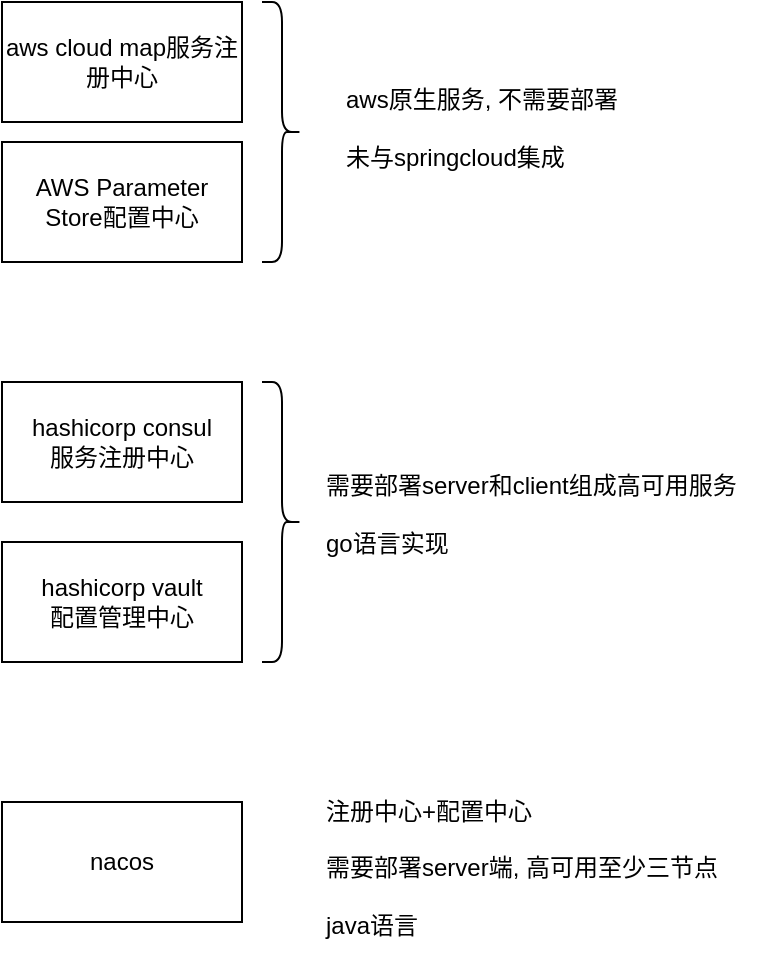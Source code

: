 <mxfile version="20.7.4" type="github">
  <diagram id="nmKlhyjXEk2Ih6iH253c" name="第 1 页">
    <mxGraphModel dx="976" dy="660" grid="1" gridSize="10" guides="1" tooltips="1" connect="1" arrows="1" fold="1" page="1" pageScale="1" pageWidth="827" pageHeight="1169" math="0" shadow="0">
      <root>
        <mxCell id="0" />
        <mxCell id="1" parent="0" />
        <mxCell id="GQdBluO_648FcDcBQcId-1" value="hashicorp vault&lt;br&gt;配置管理中心" style="rounded=0;whiteSpace=wrap;html=1;" parent="1" vertex="1">
          <mxGeometry x="120" y="310" width="120" height="60" as="geometry" />
        </mxCell>
        <mxCell id="GQdBluO_648FcDcBQcId-2" value="hashicorp consul&lt;br&gt;服务注册中心" style="rounded=0;whiteSpace=wrap;html=1;" parent="1" vertex="1">
          <mxGeometry x="120" y="230" width="120" height="60" as="geometry" />
        </mxCell>
        <mxCell id="GQdBluO_648FcDcBQcId-3" value="nacos" style="rounded=0;whiteSpace=wrap;html=1;" parent="1" vertex="1">
          <mxGeometry x="120" y="440" width="120" height="60" as="geometry" />
        </mxCell>
        <mxCell id="GQdBluO_648FcDcBQcId-6" value="aws cloud map服务注册中心" style="rounded=0;whiteSpace=wrap;html=1;" parent="1" vertex="1">
          <mxGeometry x="120" y="40" width="120" height="60" as="geometry" />
        </mxCell>
        <mxCell id="GQdBluO_648FcDcBQcId-7" value="aws原生服务, 不需要部署&lt;br&gt;&lt;br&gt;未与springcloud集成" style="text;html=1;strokeColor=none;fillColor=none;align=left;verticalAlign=middle;whiteSpace=wrap;rounded=0;" parent="1" vertex="1">
          <mxGeometry x="290" y="60" width="160" height="85" as="geometry" />
        </mxCell>
        <mxCell id="GQdBluO_648FcDcBQcId-8" value="&lt;div style=&quot;&quot;&gt;需要部署server和client组成高可用服务&lt;/div&gt;&lt;div style=&quot;&quot;&gt;&lt;br&gt;&lt;/div&gt;&lt;div style=&quot;&quot;&gt;go语言实现&lt;/div&gt;" style="text;html=1;strokeColor=none;fillColor=none;align=left;verticalAlign=middle;whiteSpace=wrap;rounded=0;" parent="1" vertex="1">
          <mxGeometry x="280" y="230" width="230" height="132.5" as="geometry" />
        </mxCell>
        <mxCell id="GQdBluO_648FcDcBQcId-9" value="" style="shape=curlyBracket;whiteSpace=wrap;html=1;rounded=1;flipH=1;" parent="1" vertex="1">
          <mxGeometry x="250" y="40" width="20" height="130" as="geometry" />
        </mxCell>
        <mxCell id="GQdBluO_648FcDcBQcId-10" value="" style="shape=curlyBracket;whiteSpace=wrap;html=1;rounded=1;flipH=1;" parent="1" vertex="1">
          <mxGeometry x="250" y="230" width="20" height="140" as="geometry" />
        </mxCell>
        <mxCell id="GQdBluO_648FcDcBQcId-12" value="AWS Parameter Store配置中心" style="rounded=0;whiteSpace=wrap;html=1;" parent="1" vertex="1">
          <mxGeometry x="120" y="110" width="120" height="60" as="geometry" />
        </mxCell>
        <mxCell id="kYNvWG7T2KGYoYmtbhhu-1" value="注册中心+配置中心&lt;br&gt;&lt;br&gt;需要部署server端, 高可用至少三节点&lt;br&gt;&lt;br&gt;java语言" style="text;html=1;strokeColor=none;fillColor=none;align=left;verticalAlign=middle;whiteSpace=wrap;rounded=0;" parent="1" vertex="1">
          <mxGeometry x="280" y="420" width="220" height="105" as="geometry" />
        </mxCell>
      </root>
    </mxGraphModel>
  </diagram>
</mxfile>
